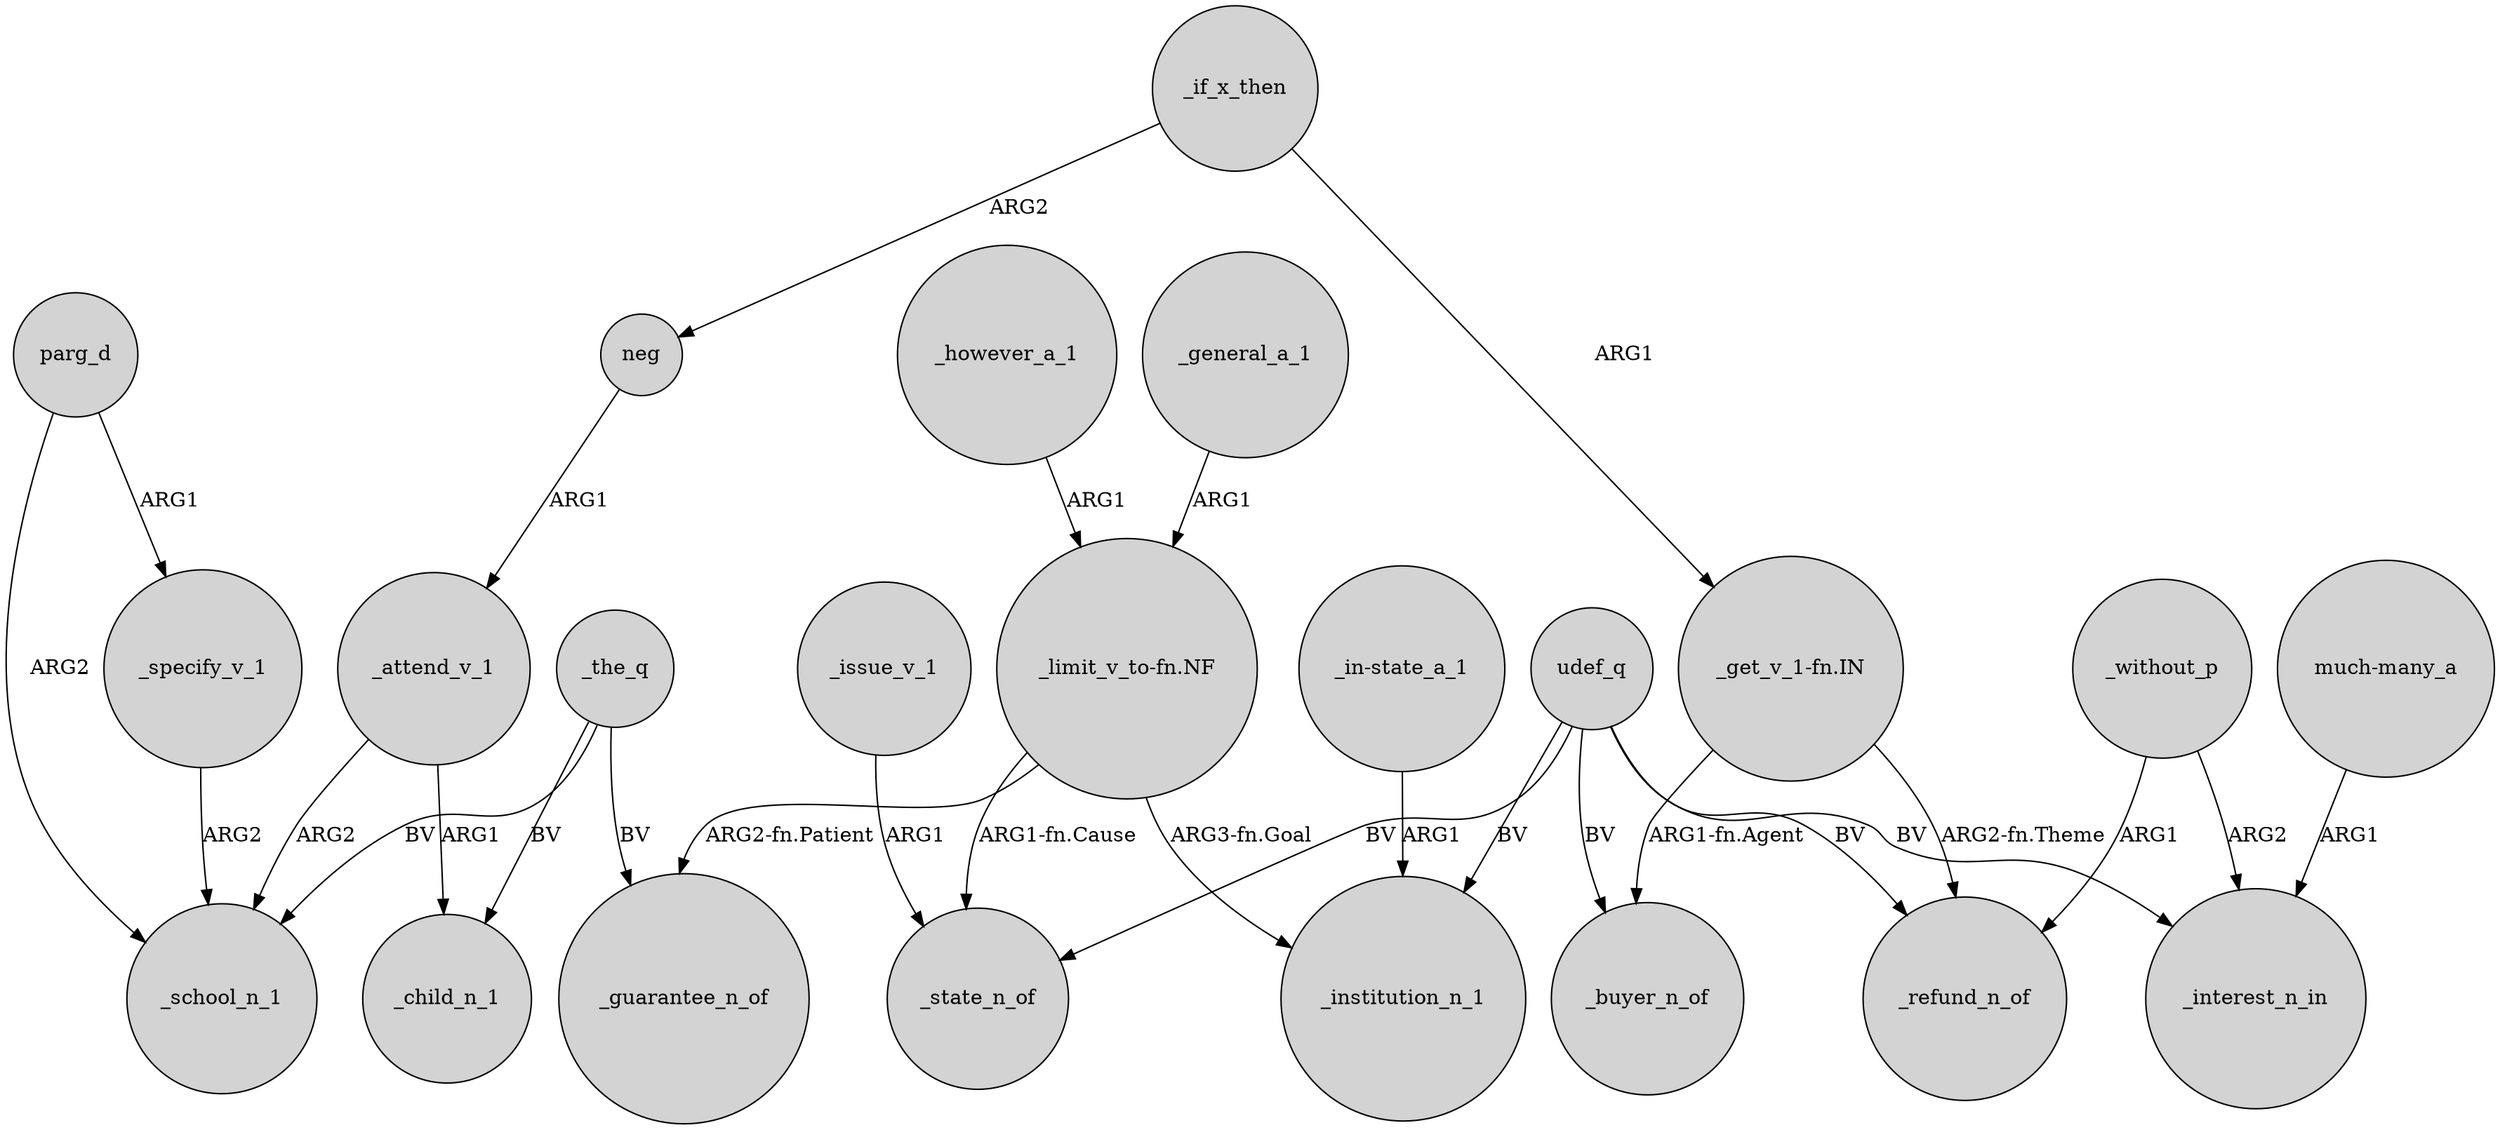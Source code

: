 digraph {
	node [shape=circle style=filled]
	_attend_v_1 -> _school_n_1 [label=ARG2]
	_however_a_1 -> "_limit_v_to-fn.NF" [label=ARG1]
	"_get_v_1-fn.IN" -> _refund_n_of [label="ARG2-fn.Theme"]
	udef_q -> _buyer_n_of [label=BV]
	parg_d -> _school_n_1 [label=ARG2]
	_without_p -> _refund_n_of [label=ARG1]
	udef_q -> _state_n_of [label=BV]
	parg_d -> _specify_v_1 [label=ARG1]
	udef_q -> _interest_n_in [label=BV]
	_the_q -> _guarantee_n_of [label=BV]
	neg -> _attend_v_1 [label=ARG1]
	udef_q -> _institution_n_1 [label=BV]
	_the_q -> _school_n_1 [label=BV]
	udef_q -> _refund_n_of [label=BV]
	"much-many_a" -> _interest_n_in [label=ARG1]
	_if_x_then -> neg [label=ARG2]
	"_limit_v_to-fn.NF" -> _state_n_of [label="ARG1-fn.Cause"]
	_the_q -> _child_n_1 [label=BV]
	"_limit_v_to-fn.NF" -> _guarantee_n_of [label="ARG2-fn.Patient"]
	_specify_v_1 -> _school_n_1 [label=ARG2]
	_without_p -> _interest_n_in [label=ARG2]
	"_get_v_1-fn.IN" -> _buyer_n_of [label="ARG1-fn.Agent"]
	_issue_v_1 -> _state_n_of [label=ARG1]
	_general_a_1 -> "_limit_v_to-fn.NF" [label=ARG1]
	"_in-state_a_1" -> _institution_n_1 [label=ARG1]
	_if_x_then -> "_get_v_1-fn.IN" [label=ARG1]
	"_limit_v_to-fn.NF" -> _institution_n_1 [label="ARG3-fn.Goal"]
	_attend_v_1 -> _child_n_1 [label=ARG1]
}
